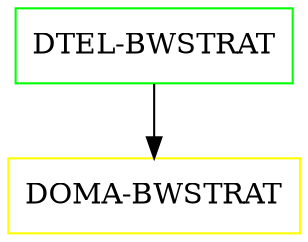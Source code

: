 digraph G {
  "DTEL-BWSTRAT" [shape=box,color=green];
  "DOMA-BWSTRAT" [shape=box,color=yellow,URL="./DOMA_BWSTRAT.html"];
  "DTEL-BWSTRAT" -> "DOMA-BWSTRAT";
}
